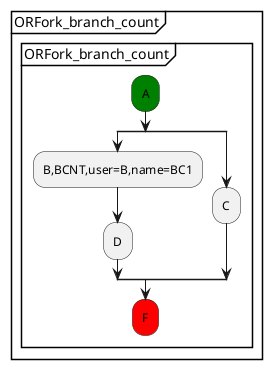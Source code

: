 @startuml
partition "ORFork_branch_count" {
    group "ORFork_branch_count"
        #green:A;
        split
            :B,BCNT,user=B,name=BC1;
            :D;
        split again
            :C;
        end split
        #red:F;
    end group
}
@enduml